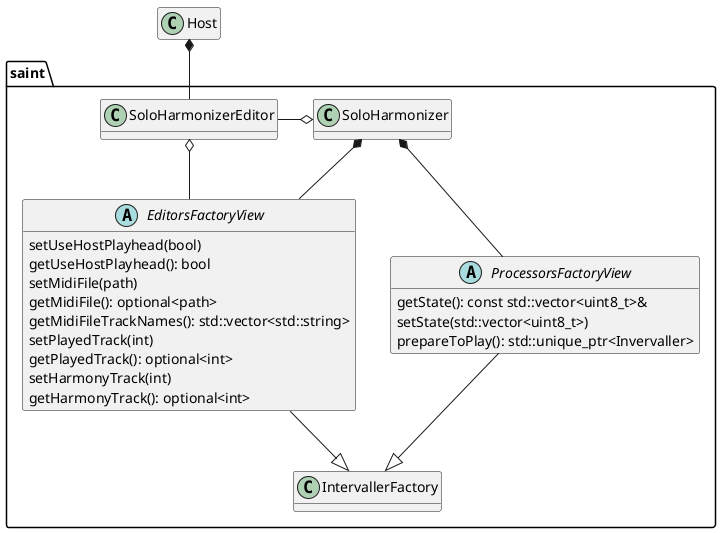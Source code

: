 @startuml

hide fields
hide Host methods
hide saint.SoloHarmonizer methods
hide saint.SoloHarmonizerEditor methods
hide saint.IntervallerFactory methods

class Host

namespace saint {
class SoloHarmonizer
class SoloHarmonizerEditor

abstract class EditorsFactoryView {
  setUseHostPlayhead(bool)
  getUseHostPlayhead(): bool
  setMidiFile(path)
  getMidiFile(): optional<path>
  getMidiFileTrackNames(): std::vector<std::string>
  setPlayedTrack(int)
  getPlayedTrack(): optional<int>
  setHarmonyTrack(int)
  getHarmonyTrack(): optional<int>
}

abstract class ProcessorsFactoryView {
  getState(): const std::vector<uint8_t>&
  setState(std::vector<uint8_t>)
  prepareToPlay(): std::unique_ptr<Invervaller>
}

class IntervallerFactory

SoloHarmonizerEditor -o SoloHarmonizer
SoloHarmonizer *-- ProcessorsFactoryView
SoloHarmonizer *-- EditorsFactoryView
SoloHarmonizerEditor o-- EditorsFactoryView

EditorsFactoryView --|> IntervallerFactory
ProcessorsFactoryView --|> IntervallerFactory


}

Host *-- saint.SoloHarmonizerEditor

@enduml

ctor: MainThread
createEditor: MainThread
prepareToPlay: MainThread
getStateInformation: MainThread
processBlock: some AudioCalc
